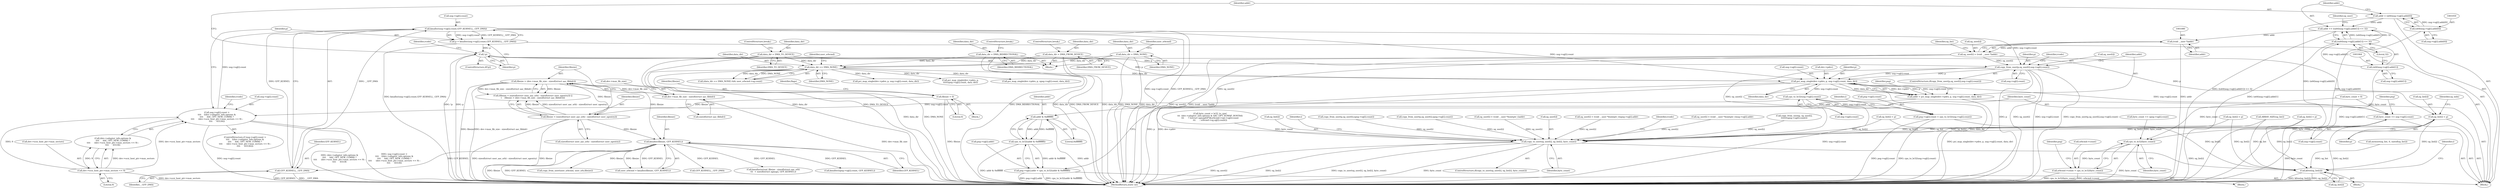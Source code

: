 digraph "0_linux_b4789b8e6be3151a955ade74872822f30e8cd914@API" {
"1001027" [label="(Call,kmalloc(usg->sg[i].count,GFP_KERNEL|__GFP_DMA))"];
"1000995" [label="(Call,usg->sg[i].count >\n\t\t\t\t    ((dev->adapter_info.options &\n\t\t\t\t     AAC_OPT_NEW_COMM) ?\n\t\t\t\t      (dev->scsi_host_ptr->max_sectors << 9) :\n\t\t\t\t      65536))"];
"1001158" [label="(Call,cpu_to_le32(usg->sg[i].count))"];
"1001116" [label="(Call,pci_map_single(dev->pdev, p, usg->sg[i].count, data_dir))"];
"1001096" [label="(Call,copy_from_user(p,sg_user[i],usg->sg[i].count))"];
"1001039" [label="(Call,!p)"];
"1001025" [label="(Call,p = kmalloc(usg->sg[i].count,GFP_KERNEL|__GFP_DMA))"];
"1001027" [label="(Call,kmalloc(usg->sg[i].count,GFP_KERNEL|__GFP_DMA))"];
"1001035" [label="(Call,GFP_KERNEL|__GFP_DMA)"];
"1000254" [label="(Call,kmalloc(fibsize, GFP_KERNEL))"];
"1000238" [label="(Call,fibsize > (dev->max_fib_size - sizeof(struct aac_fibhdr)))"];
"1000231" [label="(Call,fibsize < (sizeof(struct user_aac_srb) - sizeof(struct user_sgentry)))"];
"1000136" [label="(Call,fibsize = 0)"];
"1000240" [label="(Call,dev->max_fib_size - sizeof(struct aac_fibhdr))"];
"1001075" [label="(Call,sg_user[i] = (void __user *)addr)"];
"1001079" [label="(Call,(void __user *)addr)"];
"1001060" [label="(Call,addr += ((u64)usg->sg[i].addr[1]) << 32)"];
"1001062" [label="(Call,((u64)usg->sg[i].addr[1]) << 32)"];
"1001063" [label="(Call,(u64)usg->sg[i].addr[1])"];
"1001047" [label="(Call,addr = (u64)usg->sg[i].addr[0])"];
"1001049" [label="(Call,(u64)usg->sg[i].addr[0])"];
"1000446" [label="(Call,data_dir == DMA_NONE)"];
"1000363" [label="(Call,data_dir = DMA_TO_DEVICE)"];
"1000367" [label="(Call,data_dir = DMA_BIDIRECTIONAL)"];
"1000372" [label="(Call,data_dir = DMA_FROM_DEVICE)"];
"1000377" [label="(Call,data_dir = DMA_NONE)"];
"1001011" [label="(Call,dev->scsi_host_ptr->max_sectors << 9)"];
"1001082" [label="(Call,sg_list[i] = p)"];
"1001424" [label="(Call,copy_to_user(sg_user[i], sg_list[i], byte_count))"];
"1001469" [label="(Call,kfree(sg_list[i]))"];
"1001114" [label="(Call,addr = pci_map_single(dev->pdev, p, usg->sg[i].count, data_dir))"];
"1001138" [label="(Call,addr & 0xffffffff)"];
"1001137" [label="(Call,cpu_to_le32(addr & 0xffffffff))"];
"1001129" [label="(Call,psg->sg[i].addr = cpu_to_le32(addr & 0xffffffff))"];
"1001141" [label="(Call,byte_count += usg->sg[i].count)"];
"1001334" [label="(Call,cpu_to_le32(byte_count))"];
"1001330" [label="(Call,srbcmd->count = cpu_to_le32(byte_count))"];
"1001150" [label="(Call,psg->sg[i].count = cpu_to_le32(usg->sg[i].count))"];
"1000363" [label="(Call,data_dir = DMA_TO_DEVICE)"];
"1000230" [label="(Call,(fibsize < (sizeof(struct user_aac_srb) - sizeof(struct user_sgentry))) ||\n\t    (fibsize > (dev->max_fib_size - sizeof(struct aac_fibhdr))))"];
"1001027" [label="(Call,kmalloc(usg->sg[i].count,GFP_KERNEL|__GFP_DMA))"];
"1000374" [label="(Identifier,DMA_FROM_DEVICE)"];
"1001331" [label="(Call,srbcmd->count)"];
"1000994" [label="(ControlStructure,if (usg->sg[i].count >\n\t\t\t\t    ((dev->adapter_info.options &\n\t\t\t\t     AAC_OPT_NEW_COMM) ?\n\t\t\t\t      (dev->scsi_host_ptr->max_sectors << 9) :\n\t\t\t\t      65536)))"];
"1000370" [label="(ControlStructure,break;)"];
"1000232" [label="(Identifier,fibsize)"];
"1001039" [label="(Call,!p)"];
"1001063" [label="(Call,(u64)usg->sg[i].addr[1])"];
"1001011" [label="(Call,dev->scsi_host_ptr->max_sectors << 9)"];
"1000256" [label="(Identifier,GFP_KERNEL)"];
"1000141" [label="(Identifier,flags)"];
"1000267" [label="(Call,copy_from_user(user_srbcmd, user_srb,fibsize))"];
"1001065" [label="(Call,usg->sg[i].addr[1])"];
"1000377" [label="(Call,data_dir = DMA_NONE)"];
"1001330" [label="(Call,srbcmd->count = cpu_to_le32(byte_count))"];
"1001129" [label="(Call,psg->sg[i].addr = cpu_to_le32(addr & 0xffffffff))"];
"1000373" [label="(Identifier,data_dir)"];
"1000375" [label="(ControlStructure,break;)"];
"1000252" [label="(Call,user_srbcmd = kmalloc(fibsize, GFP_KERNEL))"];
"1001115" [label="(Identifier,addr)"];
"1001468" [label="(Block,)"];
"1000954" [label="(Block,)"];
"1001470" [label="(Call,sg_list[i])"];
"1000990" [label="(Identifier,i)"];
"1001076" [label="(Call,sg_user[i])"];
"1001037" [label="(Identifier,__GFP_DMA)"];
"1000451" [label="(Identifier,user_srbcmd)"];
"1000384" [label="(Identifier,user_srbcmd)"];
"1001262" [label="(Call,copy_from_user(p, sg_user[i],\n\t\t\t\t\t\t\tupsg->sg[i].count))"];
"1000241" [label="(Call,dev->max_fib_size)"];
"1001110" [label="(Identifier,rcode)"];
"1001137" [label="(Call,cpu_to_le32(addr & 0xffffffff))"];
"1001086" [label="(Identifier,p)"];
"1001428" [label="(Call,sg_list[i])"];
"1000445" [label="(Call,(data_dir == DMA_NONE) && user_srbcmd->sg.count)"];
"1000460" [label="(Call,byte_count = 0)"];
"1000553" [label="(Call,GFP_KERNEL|__GFP_DMA)"];
"1000137" [label="(Identifier,fibsize)"];
"1000231" [label="(Call,fibsize < (sizeof(struct user_aac_srb) - sizeof(struct user_sgentry)))"];
"1001335" [label="(Identifier,byte_count)"];
"1000239" [label="(Identifier,fibsize)"];
"1001151" [label="(Call,psg->sg[i].count)"];
"1000448" [label="(Identifier,DMA_NONE)"];
"1001117" [label="(Call,dev->pdev)"];
"1001047" [label="(Call,addr = (u64)usg->sg[i].addr[0])"];
"1001098" [label="(Call,sg_user[i])"];
"1001154" [label="(Identifier,psg)"];
"1001088" [label="(Identifier,sg_indx)"];
"1000824" [label="(Call,sg_list[i] = p)"];
"1001334" [label="(Call,cpu_to_le32(byte_count))"];
"1000996" [label="(Call,usg->sg[i].count)"];
"1001021" [label="(Identifier,rcode)"];
"1001467" [label="(Identifier,i)"];
"1000809" [label="(Call,sg_user[i] = (void __user *)(uintptr_t)usg->sg[i].addr)"];
"1001248" [label="(Call,sg_list[i] = p)"];
"1001095" [label="(ControlStructure,if(copy_from_user(p,sg_user[i],usg->sg[i].count)))"];
"1000255" [label="(Identifier,fibsize)"];
"1001423" [label="(ControlStructure,if(copy_to_user(sg_user[i], sg_list[i], byte_count)))"];
"1001038" [label="(ControlStructure,if(!p))"];
"1000372" [label="(Call,data_dir = DMA_FROM_DEVICE)"];
"1000860" [label="(Call,pci_map_single(dev->pdev, p, usg->sg[i].count, data_dir))"];
"1001048" [label="(Identifier,addr)"];
"1001036" [label="(Identifier,GFP_KERNEL)"];
"1001062" [label="(Call,((u64)usg->sg[i].addr[1]) << 32)"];
"1001083" [label="(Call,sg_list[i])"];
"1001142" [label="(Identifier,byte_count)"];
"1001040" [label="(Identifier,p)"];
"1001079" [label="(Call,(void __user *)addr)"];
"1001391" [label="(Call,byte_count = le32_to_cpu(\n\t\t\t  (dev->adapter_info.options & AAC_OPT_SGMAP_HOST64)\n\t\t\t      ? ((struct sgmap64*)&srbcmd->sg)->sg[i].count\n\t\t\t      : srbcmd->sg.sg[i].count))"];
"1000367" [label="(Call,data_dir = DMA_BIDIRECTIONAL)"];
"1000240" [label="(Call,dev->max_fib_size - sizeof(struct aac_fibhdr))"];
"1000707" [label="(Call,kmalloc(actual_fibsize - sizeof(struct aac_srb)\n\t\t\t  + sizeof(struct sgmap), GFP_KERNEL))"];
"1001012" [label="(Call,dev->scsi_host_ptr->max_sectors)"];
"1001114" [label="(Call,addr = pci_map_single(dev->pdev, p, usg->sg[i].count, data_dir))"];
"1000369" [label="(Identifier,DMA_BIDIRECTIONAL)"];
"1001215" [label="(Call,kmalloc(upsg->sg[i].count, GFP_KERNEL))"];
"1001035" [label="(Call,GFP_KERNEL|__GFP_DMA)"];
"1000368" [label="(Identifier,data_dir)"];
"1001130" [label="(Call,psg->sg[i].addr)"];
"1000208" [label="(Call,memset(sg_list, 0, sizeof(sg_list)))"];
"1001049" [label="(Call,(u64)usg->sg[i].addr[0])"];
"1001097" [label="(Identifier,p)"];
"1001003" [label="(Call,(dev->adapter_info.options &\n\t\t\t\t     AAC_OPT_NEW_COMM) ?\n\t\t\t\t      (dev->scsi_host_ptr->max_sectors << 9) :\n\t\t\t\t      65536)"];
"1000379" [label="(Identifier,DMA_NONE)"];
"1001305" [label="(Call,byte_count += upsg->sg[i].count)"];
"1000602" [label="(Call,sg_list[i] = p)"];
"1000361" [label="(Block,)"];
"1000244" [label="(Call,sizeof(struct aac_fibhdr))"];
"1000233" [label="(Call,sizeof(struct user_aac_srb) - sizeof(struct user_sgentry))"];
"1001389" [label="(Identifier,i)"];
"1001150" [label="(Call,psg->sg[i].count = cpu_to_le32(usg->sg[i].count))"];
"1001158" [label="(Call,cpu_to_le32(usg->sg[i].count))"];
"1001060" [label="(Call,addr += ((u64)usg->sg[i].addr[1]) << 32)"];
"1000447" [label="(Identifier,data_dir)"];
"1001282" [label="(Call,pci_map_single(dev->pdev, p,\n\t\t\t\t\tupsg->sg[i].count, data_dir))"];
"1000378" [label="(Identifier,data_dir)"];
"1001025" [label="(Call,p = kmalloc(usg->sg[i].count,GFP_KERNEL|__GFP_DMA))"];
"1000446" [label="(Call,data_dir == DMA_NONE)"];
"1001051" [label="(Call,usg->sg[i].addr[0])"];
"1001338" [label="(Identifier,psg)"];
"1000616" [label="(Call,copy_from_user(p,sg_user[i],upsg->sg[i].count))"];
"1001028" [label="(Call,usg->sg[i].count)"];
"1001101" [label="(Call,usg->sg[i].count)"];
"1000238" [label="(Call,fibsize > (dev->max_fib_size - sizeof(struct aac_fibhdr)))"];
"1000838" [label="(Call,copy_from_user(p,sg_user[i],upsg->sg[i].count))"];
"1001159" [label="(Call,usg->sg[i].count)"];
"1000387" [label="(Call,ARRAY_SIZE(sg_list))"];
"1001096" [label="(Call,copy_from_user(p,sg_user[i],usg->sg[i].count))"];
"1001017" [label="(Literal,9)"];
"1001081" [label="(Identifier,addr)"];
"1001084" [label="(Identifier,sg_list)"];
"1001074" [label="(Literal,32)"];
"1000136" [label="(Call,fibsize = 0)"];
"1001082" [label="(Call,sg_list[i] = p)"];
"1001143" [label="(Call,usg->sg[i].count)"];
"1001075" [label="(Call,sg_user[i] = (void __user *)addr)"];
"1000118" [label="(Block,)"];
"1001133" [label="(Identifier,psg)"];
"1001424" [label="(Call,copy_to_user(sg_user[i], sg_list[i], byte_count))"];
"1000138" [label="(Literal,0)"];
"1000593" [label="(Call,sg_user[i] = (void __user *)(uintptr_t)addr)"];
"1001061" [label="(Identifier,addr)"];
"1001469" [label="(Call,kfree(sg_list[i]))"];
"1000636" [label="(Call,pci_map_single(dev->pdev, p, upsg->sg[i].count, data_dir))"];
"1001431" [label="(Identifier,byte_count)"];
"1001120" [label="(Identifier,p)"];
"1001128" [label="(Identifier,data_dir)"];
"1001077" [label="(Identifier,sg_user)"];
"1000364" [label="(Identifier,data_dir)"];
"1001425" [label="(Call,sg_user[i])"];
"1001485" [label="(MethodReturn,static int)"];
"1000366" [label="(ControlStructure,break;)"];
"1001141" [label="(Call,byte_count += usg->sg[i].count)"];
"1001121" [label="(Call,usg->sg[i].count)"];
"1000254" [label="(Call,kmalloc(fibsize, GFP_KERNEL))"];
"1001233" [label="(Call,sg_user[i] = (void __user *)(uintptr_t)upsg->sg[i].addr)"];
"1000365" [label="(Identifier,DMA_TO_DEVICE)"];
"1001138" [label="(Call,addr & 0xffffffff)"];
"1001434" [label="(Identifier,rcode)"];
"1001139" [label="(Identifier,addr)"];
"1001043" [label="(Identifier,rcode)"];
"1001140" [label="(Literal,0xffffffff)"];
"1000991" [label="(Block,)"];
"1000995" [label="(Call,usg->sg[i].count >\n\t\t\t\t    ((dev->adapter_info.options &\n\t\t\t\t     AAC_OPT_NEW_COMM) ?\n\t\t\t\t      (dev->scsi_host_ptr->max_sectors << 9) :\n\t\t\t\t      65536))"];
"1001026" [label="(Identifier,p)"];
"1001116" [label="(Call,pci_map_single(dev->pdev, p, usg->sg[i].count, data_dir))"];
"1001027" -> "1001025"  [label="AST: "];
"1001027" -> "1001035"  [label="CFG: "];
"1001028" -> "1001027"  [label="AST: "];
"1001035" -> "1001027"  [label="AST: "];
"1001025" -> "1001027"  [label="CFG: "];
"1001027" -> "1001485"  [label="DDG: usg->sg[i].count"];
"1001027" -> "1001485"  [label="DDG: GFP_KERNEL|__GFP_DMA"];
"1001027" -> "1001025"  [label="DDG: usg->sg[i].count"];
"1001027" -> "1001025"  [label="DDG: GFP_KERNEL|__GFP_DMA"];
"1000995" -> "1001027"  [label="DDG: usg->sg[i].count"];
"1001035" -> "1001027"  [label="DDG: GFP_KERNEL"];
"1001035" -> "1001027"  [label="DDG: __GFP_DMA"];
"1001027" -> "1001096"  [label="DDG: usg->sg[i].count"];
"1001027" -> "1001116"  [label="DDG: usg->sg[i].count"];
"1000995" -> "1000994"  [label="AST: "];
"1000995" -> "1001003"  [label="CFG: "];
"1000996" -> "1000995"  [label="AST: "];
"1001003" -> "1000995"  [label="AST: "];
"1001021" -> "1000995"  [label="CFG: "];
"1001026" -> "1000995"  [label="CFG: "];
"1000995" -> "1001485"  [label="DDG: usg->sg[i].count"];
"1000995" -> "1001485"  [label="DDG: (dev->adapter_info.options &\n\t\t\t\t     AAC_OPT_NEW_COMM) ?\n\t\t\t\t      (dev->scsi_host_ptr->max_sectors << 9) :\n\t\t\t\t      65536"];
"1000995" -> "1001485"  [label="DDG: usg->sg[i].count >\n\t\t\t\t    ((dev->adapter_info.options &\n\t\t\t\t     AAC_OPT_NEW_COMM) ?\n\t\t\t\t      (dev->scsi_host_ptr->max_sectors << 9) :\n\t\t\t\t      65536)"];
"1001158" -> "1000995"  [label="DDG: usg->sg[i].count"];
"1001011" -> "1000995"  [label="DDG: dev->scsi_host_ptr->max_sectors"];
"1001011" -> "1000995"  [label="DDG: 9"];
"1001158" -> "1001150"  [label="AST: "];
"1001158" -> "1001159"  [label="CFG: "];
"1001159" -> "1001158"  [label="AST: "];
"1001150" -> "1001158"  [label="CFG: "];
"1001158" -> "1001485"  [label="DDG: usg->sg[i].count"];
"1001158" -> "1001150"  [label="DDG: usg->sg[i].count"];
"1001116" -> "1001158"  [label="DDG: usg->sg[i].count"];
"1001116" -> "1001114"  [label="AST: "];
"1001116" -> "1001128"  [label="CFG: "];
"1001117" -> "1001116"  [label="AST: "];
"1001120" -> "1001116"  [label="AST: "];
"1001121" -> "1001116"  [label="AST: "];
"1001128" -> "1001116"  [label="AST: "];
"1001114" -> "1001116"  [label="CFG: "];
"1001116" -> "1001485"  [label="DDG: data_dir"];
"1001116" -> "1001485"  [label="DDG: p"];
"1001116" -> "1001485"  [label="DDG: dev->pdev"];
"1001116" -> "1001114"  [label="DDG: dev->pdev"];
"1001116" -> "1001114"  [label="DDG: p"];
"1001116" -> "1001114"  [label="DDG: usg->sg[i].count"];
"1001116" -> "1001114"  [label="DDG: data_dir"];
"1001096" -> "1001116"  [label="DDG: p"];
"1001096" -> "1001116"  [label="DDG: usg->sg[i].count"];
"1001039" -> "1001116"  [label="DDG: p"];
"1000446" -> "1001116"  [label="DDG: data_dir"];
"1001116" -> "1001141"  [label="DDG: usg->sg[i].count"];
"1001096" -> "1001095"  [label="AST: "];
"1001096" -> "1001101"  [label="CFG: "];
"1001097" -> "1001096"  [label="AST: "];
"1001098" -> "1001096"  [label="AST: "];
"1001101" -> "1001096"  [label="AST: "];
"1001110" -> "1001096"  [label="CFG: "];
"1001115" -> "1001096"  [label="CFG: "];
"1001096" -> "1001485"  [label="DDG: p"];
"1001096" -> "1001485"  [label="DDG: sg_user[i]"];
"1001096" -> "1001485"  [label="DDG: usg->sg[i].count"];
"1001096" -> "1001485"  [label="DDG: copy_from_user(p,sg_user[i],usg->sg[i].count)"];
"1001039" -> "1001096"  [label="DDG: p"];
"1001075" -> "1001096"  [label="DDG: sg_user[i]"];
"1001096" -> "1001424"  [label="DDG: sg_user[i]"];
"1001039" -> "1001038"  [label="AST: "];
"1001039" -> "1001040"  [label="CFG: "];
"1001040" -> "1001039"  [label="AST: "];
"1001043" -> "1001039"  [label="CFG: "];
"1001048" -> "1001039"  [label="CFG: "];
"1001039" -> "1001485"  [label="DDG: p"];
"1001039" -> "1001485"  [label="DDG: !p"];
"1001025" -> "1001039"  [label="DDG: p"];
"1001039" -> "1001082"  [label="DDG: p"];
"1001025" -> "1000991"  [label="AST: "];
"1001026" -> "1001025"  [label="AST: "];
"1001040" -> "1001025"  [label="CFG: "];
"1001025" -> "1001485"  [label="DDG: kmalloc(usg->sg[i].count,GFP_KERNEL|__GFP_DMA)"];
"1001035" -> "1001037"  [label="CFG: "];
"1001036" -> "1001035"  [label="AST: "];
"1001037" -> "1001035"  [label="AST: "];
"1001035" -> "1001485"  [label="DDG: GFP_KERNEL"];
"1001035" -> "1001485"  [label="DDG: __GFP_DMA"];
"1000254" -> "1001035"  [label="DDG: GFP_KERNEL"];
"1000254" -> "1000252"  [label="AST: "];
"1000254" -> "1000256"  [label="CFG: "];
"1000255" -> "1000254"  [label="AST: "];
"1000256" -> "1000254"  [label="AST: "];
"1000252" -> "1000254"  [label="CFG: "];
"1000254" -> "1001485"  [label="DDG: fibsize"];
"1000254" -> "1001485"  [label="DDG: GFP_KERNEL"];
"1000254" -> "1000252"  [label="DDG: fibsize"];
"1000254" -> "1000252"  [label="DDG: GFP_KERNEL"];
"1000238" -> "1000254"  [label="DDG: fibsize"];
"1000231" -> "1000254"  [label="DDG: fibsize"];
"1000254" -> "1000267"  [label="DDG: fibsize"];
"1000254" -> "1000553"  [label="DDG: GFP_KERNEL"];
"1000254" -> "1000707"  [label="DDG: GFP_KERNEL"];
"1000254" -> "1001215"  [label="DDG: GFP_KERNEL"];
"1000238" -> "1000230"  [label="AST: "];
"1000238" -> "1000240"  [label="CFG: "];
"1000239" -> "1000238"  [label="AST: "];
"1000240" -> "1000238"  [label="AST: "];
"1000230" -> "1000238"  [label="CFG: "];
"1000238" -> "1001485"  [label="DDG: fibsize"];
"1000238" -> "1001485"  [label="DDG: dev->max_fib_size - sizeof(struct aac_fibhdr)"];
"1000238" -> "1000230"  [label="DDG: fibsize"];
"1000238" -> "1000230"  [label="DDG: dev->max_fib_size - sizeof(struct aac_fibhdr)"];
"1000231" -> "1000238"  [label="DDG: fibsize"];
"1000240" -> "1000238"  [label="DDG: dev->max_fib_size"];
"1000231" -> "1000230"  [label="AST: "];
"1000231" -> "1000233"  [label="CFG: "];
"1000232" -> "1000231"  [label="AST: "];
"1000233" -> "1000231"  [label="AST: "];
"1000239" -> "1000231"  [label="CFG: "];
"1000230" -> "1000231"  [label="CFG: "];
"1000231" -> "1001485"  [label="DDG: sizeof(struct user_aac_srb) - sizeof(struct user_sgentry)"];
"1000231" -> "1001485"  [label="DDG: fibsize"];
"1000231" -> "1000230"  [label="DDG: fibsize"];
"1000231" -> "1000230"  [label="DDG: sizeof(struct user_aac_srb) - sizeof(struct user_sgentry)"];
"1000136" -> "1000231"  [label="DDG: fibsize"];
"1000136" -> "1000118"  [label="AST: "];
"1000136" -> "1000138"  [label="CFG: "];
"1000137" -> "1000136"  [label="AST: "];
"1000138" -> "1000136"  [label="AST: "];
"1000141" -> "1000136"  [label="CFG: "];
"1000136" -> "1001485"  [label="DDG: fibsize"];
"1000240" -> "1000244"  [label="CFG: "];
"1000241" -> "1000240"  [label="AST: "];
"1000244" -> "1000240"  [label="AST: "];
"1000240" -> "1001485"  [label="DDG: dev->max_fib_size"];
"1001075" -> "1000991"  [label="AST: "];
"1001075" -> "1001079"  [label="CFG: "];
"1001076" -> "1001075"  [label="AST: "];
"1001079" -> "1001075"  [label="AST: "];
"1001084" -> "1001075"  [label="CFG: "];
"1001075" -> "1001485"  [label="DDG: sg_user[i]"];
"1001075" -> "1001485"  [label="DDG: (void __user *)addr"];
"1001079" -> "1001075"  [label="DDG: addr"];
"1001075" -> "1001424"  [label="DDG: sg_user[i]"];
"1001079" -> "1001081"  [label="CFG: "];
"1001080" -> "1001079"  [label="AST: "];
"1001081" -> "1001079"  [label="AST: "];
"1001079" -> "1001485"  [label="DDG: addr"];
"1001060" -> "1001079"  [label="DDG: addr"];
"1001060" -> "1000991"  [label="AST: "];
"1001060" -> "1001062"  [label="CFG: "];
"1001061" -> "1001060"  [label="AST: "];
"1001062" -> "1001060"  [label="AST: "];
"1001077" -> "1001060"  [label="CFG: "];
"1001060" -> "1001485"  [label="DDG: ((u64)usg->sg[i].addr[1]) << 32"];
"1001062" -> "1001060"  [label="DDG: (u64)usg->sg[i].addr[1]"];
"1001062" -> "1001060"  [label="DDG: 32"];
"1001047" -> "1001060"  [label="DDG: addr"];
"1001062" -> "1001074"  [label="CFG: "];
"1001063" -> "1001062"  [label="AST: "];
"1001074" -> "1001062"  [label="AST: "];
"1001062" -> "1001485"  [label="DDG: (u64)usg->sg[i].addr[1]"];
"1001063" -> "1001062"  [label="DDG: usg->sg[i].addr[1]"];
"1001063" -> "1001065"  [label="CFG: "];
"1001064" -> "1001063"  [label="AST: "];
"1001065" -> "1001063"  [label="AST: "];
"1001074" -> "1001063"  [label="CFG: "];
"1001063" -> "1001485"  [label="DDG: usg->sg[i].addr[1]"];
"1001047" -> "1000991"  [label="AST: "];
"1001047" -> "1001049"  [label="CFG: "];
"1001048" -> "1001047"  [label="AST: "];
"1001049" -> "1001047"  [label="AST: "];
"1001061" -> "1001047"  [label="CFG: "];
"1001047" -> "1001485"  [label="DDG: (u64)usg->sg[i].addr[0]"];
"1001049" -> "1001047"  [label="DDG: usg->sg[i].addr[0]"];
"1001049" -> "1001051"  [label="CFG: "];
"1001050" -> "1001049"  [label="AST: "];
"1001051" -> "1001049"  [label="AST: "];
"1001049" -> "1001485"  [label="DDG: usg->sg[i].addr[0]"];
"1000446" -> "1000445"  [label="AST: "];
"1000446" -> "1000448"  [label="CFG: "];
"1000447" -> "1000446"  [label="AST: "];
"1000448" -> "1000446"  [label="AST: "];
"1000451" -> "1000446"  [label="CFG: "];
"1000445" -> "1000446"  [label="CFG: "];
"1000446" -> "1001485"  [label="DDG: data_dir"];
"1000446" -> "1001485"  [label="DDG: DMA_NONE"];
"1000446" -> "1000445"  [label="DDG: data_dir"];
"1000446" -> "1000445"  [label="DDG: DMA_NONE"];
"1000363" -> "1000446"  [label="DDG: data_dir"];
"1000367" -> "1000446"  [label="DDG: data_dir"];
"1000372" -> "1000446"  [label="DDG: data_dir"];
"1000377" -> "1000446"  [label="DDG: data_dir"];
"1000446" -> "1000636"  [label="DDG: data_dir"];
"1000446" -> "1000860"  [label="DDG: data_dir"];
"1000446" -> "1001282"  [label="DDG: data_dir"];
"1000363" -> "1000361"  [label="AST: "];
"1000363" -> "1000365"  [label="CFG: "];
"1000364" -> "1000363"  [label="AST: "];
"1000365" -> "1000363"  [label="AST: "];
"1000366" -> "1000363"  [label="CFG: "];
"1000363" -> "1001485"  [label="DDG: DMA_TO_DEVICE"];
"1000363" -> "1001485"  [label="DDG: data_dir"];
"1000367" -> "1000361"  [label="AST: "];
"1000367" -> "1000369"  [label="CFG: "];
"1000368" -> "1000367"  [label="AST: "];
"1000369" -> "1000367"  [label="AST: "];
"1000370" -> "1000367"  [label="CFG: "];
"1000367" -> "1001485"  [label="DDG: DMA_BIDIRECTIONAL"];
"1000367" -> "1001485"  [label="DDG: data_dir"];
"1000372" -> "1000361"  [label="AST: "];
"1000372" -> "1000374"  [label="CFG: "];
"1000373" -> "1000372"  [label="AST: "];
"1000374" -> "1000372"  [label="AST: "];
"1000375" -> "1000372"  [label="CFG: "];
"1000372" -> "1001485"  [label="DDG: data_dir"];
"1000372" -> "1001485"  [label="DDG: DMA_FROM_DEVICE"];
"1000377" -> "1000361"  [label="AST: "];
"1000377" -> "1000379"  [label="CFG: "];
"1000378" -> "1000377"  [label="AST: "];
"1000379" -> "1000377"  [label="AST: "];
"1000384" -> "1000377"  [label="CFG: "];
"1000377" -> "1001485"  [label="DDG: DMA_NONE"];
"1000377" -> "1001485"  [label="DDG: data_dir"];
"1001011" -> "1001003"  [label="AST: "];
"1001011" -> "1001017"  [label="CFG: "];
"1001012" -> "1001011"  [label="AST: "];
"1001017" -> "1001011"  [label="AST: "];
"1001003" -> "1001011"  [label="CFG: "];
"1001011" -> "1001485"  [label="DDG: dev->scsi_host_ptr->max_sectors"];
"1001011" -> "1001003"  [label="DDG: dev->scsi_host_ptr->max_sectors"];
"1001011" -> "1001003"  [label="DDG: 9"];
"1001082" -> "1000991"  [label="AST: "];
"1001082" -> "1001086"  [label="CFG: "];
"1001083" -> "1001082"  [label="AST: "];
"1001086" -> "1001082"  [label="AST: "];
"1001088" -> "1001082"  [label="CFG: "];
"1001082" -> "1001485"  [label="DDG: sg_list[i]"];
"1001082" -> "1001424"  [label="DDG: sg_list[i]"];
"1001082" -> "1001469"  [label="DDG: sg_list[i]"];
"1001424" -> "1001423"  [label="AST: "];
"1001424" -> "1001431"  [label="CFG: "];
"1001425" -> "1001424"  [label="AST: "];
"1001428" -> "1001424"  [label="AST: "];
"1001431" -> "1001424"  [label="AST: "];
"1001434" -> "1001424"  [label="CFG: "];
"1001389" -> "1001424"  [label="CFG: "];
"1001424" -> "1001485"  [label="DDG: sg_user[i]"];
"1001424" -> "1001485"  [label="DDG: sg_list[i]"];
"1001424" -> "1001485"  [label="DDG: copy_to_user(sg_user[i], sg_list[i], byte_count)"];
"1001424" -> "1001485"  [label="DDG: byte_count"];
"1000809" -> "1001424"  [label="DDG: sg_user[i]"];
"1000616" -> "1001424"  [label="DDG: sg_user[i]"];
"1001262" -> "1001424"  [label="DDG: sg_user[i]"];
"1000593" -> "1001424"  [label="DDG: sg_user[i]"];
"1001233" -> "1001424"  [label="DDG: sg_user[i]"];
"1000838" -> "1001424"  [label="DDG: sg_user[i]"];
"1000387" -> "1001424"  [label="DDG: sg_list"];
"1001248" -> "1001424"  [label="DDG: sg_list[i]"];
"1000602" -> "1001424"  [label="DDG: sg_list[i]"];
"1000824" -> "1001424"  [label="DDG: sg_list[i]"];
"1001391" -> "1001424"  [label="DDG: byte_count"];
"1001424" -> "1001469"  [label="DDG: sg_list[i]"];
"1001469" -> "1001468"  [label="AST: "];
"1001469" -> "1001470"  [label="CFG: "];
"1001470" -> "1001469"  [label="AST: "];
"1001467" -> "1001469"  [label="CFG: "];
"1001469" -> "1001485"  [label="DDG: kfree(sg_list[i])"];
"1001469" -> "1001485"  [label="DDG: sg_list[i]"];
"1000208" -> "1001469"  [label="DDG: sg_list"];
"1000387" -> "1001469"  [label="DDG: sg_list"];
"1001248" -> "1001469"  [label="DDG: sg_list[i]"];
"1000602" -> "1001469"  [label="DDG: sg_list[i]"];
"1000824" -> "1001469"  [label="DDG: sg_list[i]"];
"1001114" -> "1000991"  [label="AST: "];
"1001115" -> "1001114"  [label="AST: "];
"1001133" -> "1001114"  [label="CFG: "];
"1001114" -> "1001485"  [label="DDG: pci_map_single(dev->pdev, p, usg->sg[i].count, data_dir)"];
"1001114" -> "1001138"  [label="DDG: addr"];
"1001138" -> "1001137"  [label="AST: "];
"1001138" -> "1001140"  [label="CFG: "];
"1001139" -> "1001138"  [label="AST: "];
"1001140" -> "1001138"  [label="AST: "];
"1001137" -> "1001138"  [label="CFG: "];
"1001138" -> "1001485"  [label="DDG: addr"];
"1001138" -> "1001137"  [label="DDG: addr"];
"1001138" -> "1001137"  [label="DDG: 0xffffffff"];
"1001137" -> "1001129"  [label="AST: "];
"1001129" -> "1001137"  [label="CFG: "];
"1001137" -> "1001485"  [label="DDG: addr & 0xffffffff"];
"1001137" -> "1001129"  [label="DDG: addr & 0xffffffff"];
"1001129" -> "1000991"  [label="AST: "];
"1001130" -> "1001129"  [label="AST: "];
"1001142" -> "1001129"  [label="CFG: "];
"1001129" -> "1001485"  [label="DDG: psg->sg[i].addr"];
"1001129" -> "1001485"  [label="DDG: cpu_to_le32(addr & 0xffffffff)"];
"1001141" -> "1000991"  [label="AST: "];
"1001141" -> "1001143"  [label="CFG: "];
"1001142" -> "1001141"  [label="AST: "];
"1001143" -> "1001141"  [label="AST: "];
"1001154" -> "1001141"  [label="CFG: "];
"1001141" -> "1001485"  [label="DDG: byte_count"];
"1000460" -> "1001141"  [label="DDG: byte_count"];
"1001141" -> "1001334"  [label="DDG: byte_count"];
"1001334" -> "1001330"  [label="AST: "];
"1001334" -> "1001335"  [label="CFG: "];
"1001335" -> "1001334"  [label="AST: "];
"1001330" -> "1001334"  [label="CFG: "];
"1001334" -> "1001485"  [label="DDG: byte_count"];
"1001334" -> "1001330"  [label="DDG: byte_count"];
"1000460" -> "1001334"  [label="DDG: byte_count"];
"1001305" -> "1001334"  [label="DDG: byte_count"];
"1001330" -> "1000954"  [label="AST: "];
"1001331" -> "1001330"  [label="AST: "];
"1001338" -> "1001330"  [label="CFG: "];
"1001330" -> "1001485"  [label="DDG: cpu_to_le32(byte_count)"];
"1001330" -> "1001485"  [label="DDG: srbcmd->count"];
"1001150" -> "1000991"  [label="AST: "];
"1001151" -> "1001150"  [label="AST: "];
"1000990" -> "1001150"  [label="CFG: "];
"1001150" -> "1001485"  [label="DDG: psg->sg[i].count"];
"1001150" -> "1001485"  [label="DDG: cpu_to_le32(usg->sg[i].count)"];
}
